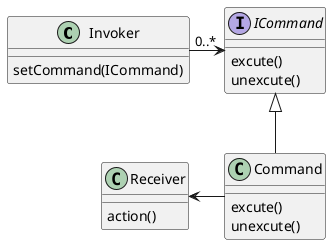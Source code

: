 @startuml

class Invoker {
  setCommand(ICommand)
}

interface ICommand {
  excute()
  unexcute()
}

class Command {
  excute()
  unexcute()
}

class Receiver {
  action()
}

Invoker ->"0..*" ICommand
ICommand <|-- Command
Receiver <- Command

@enduml